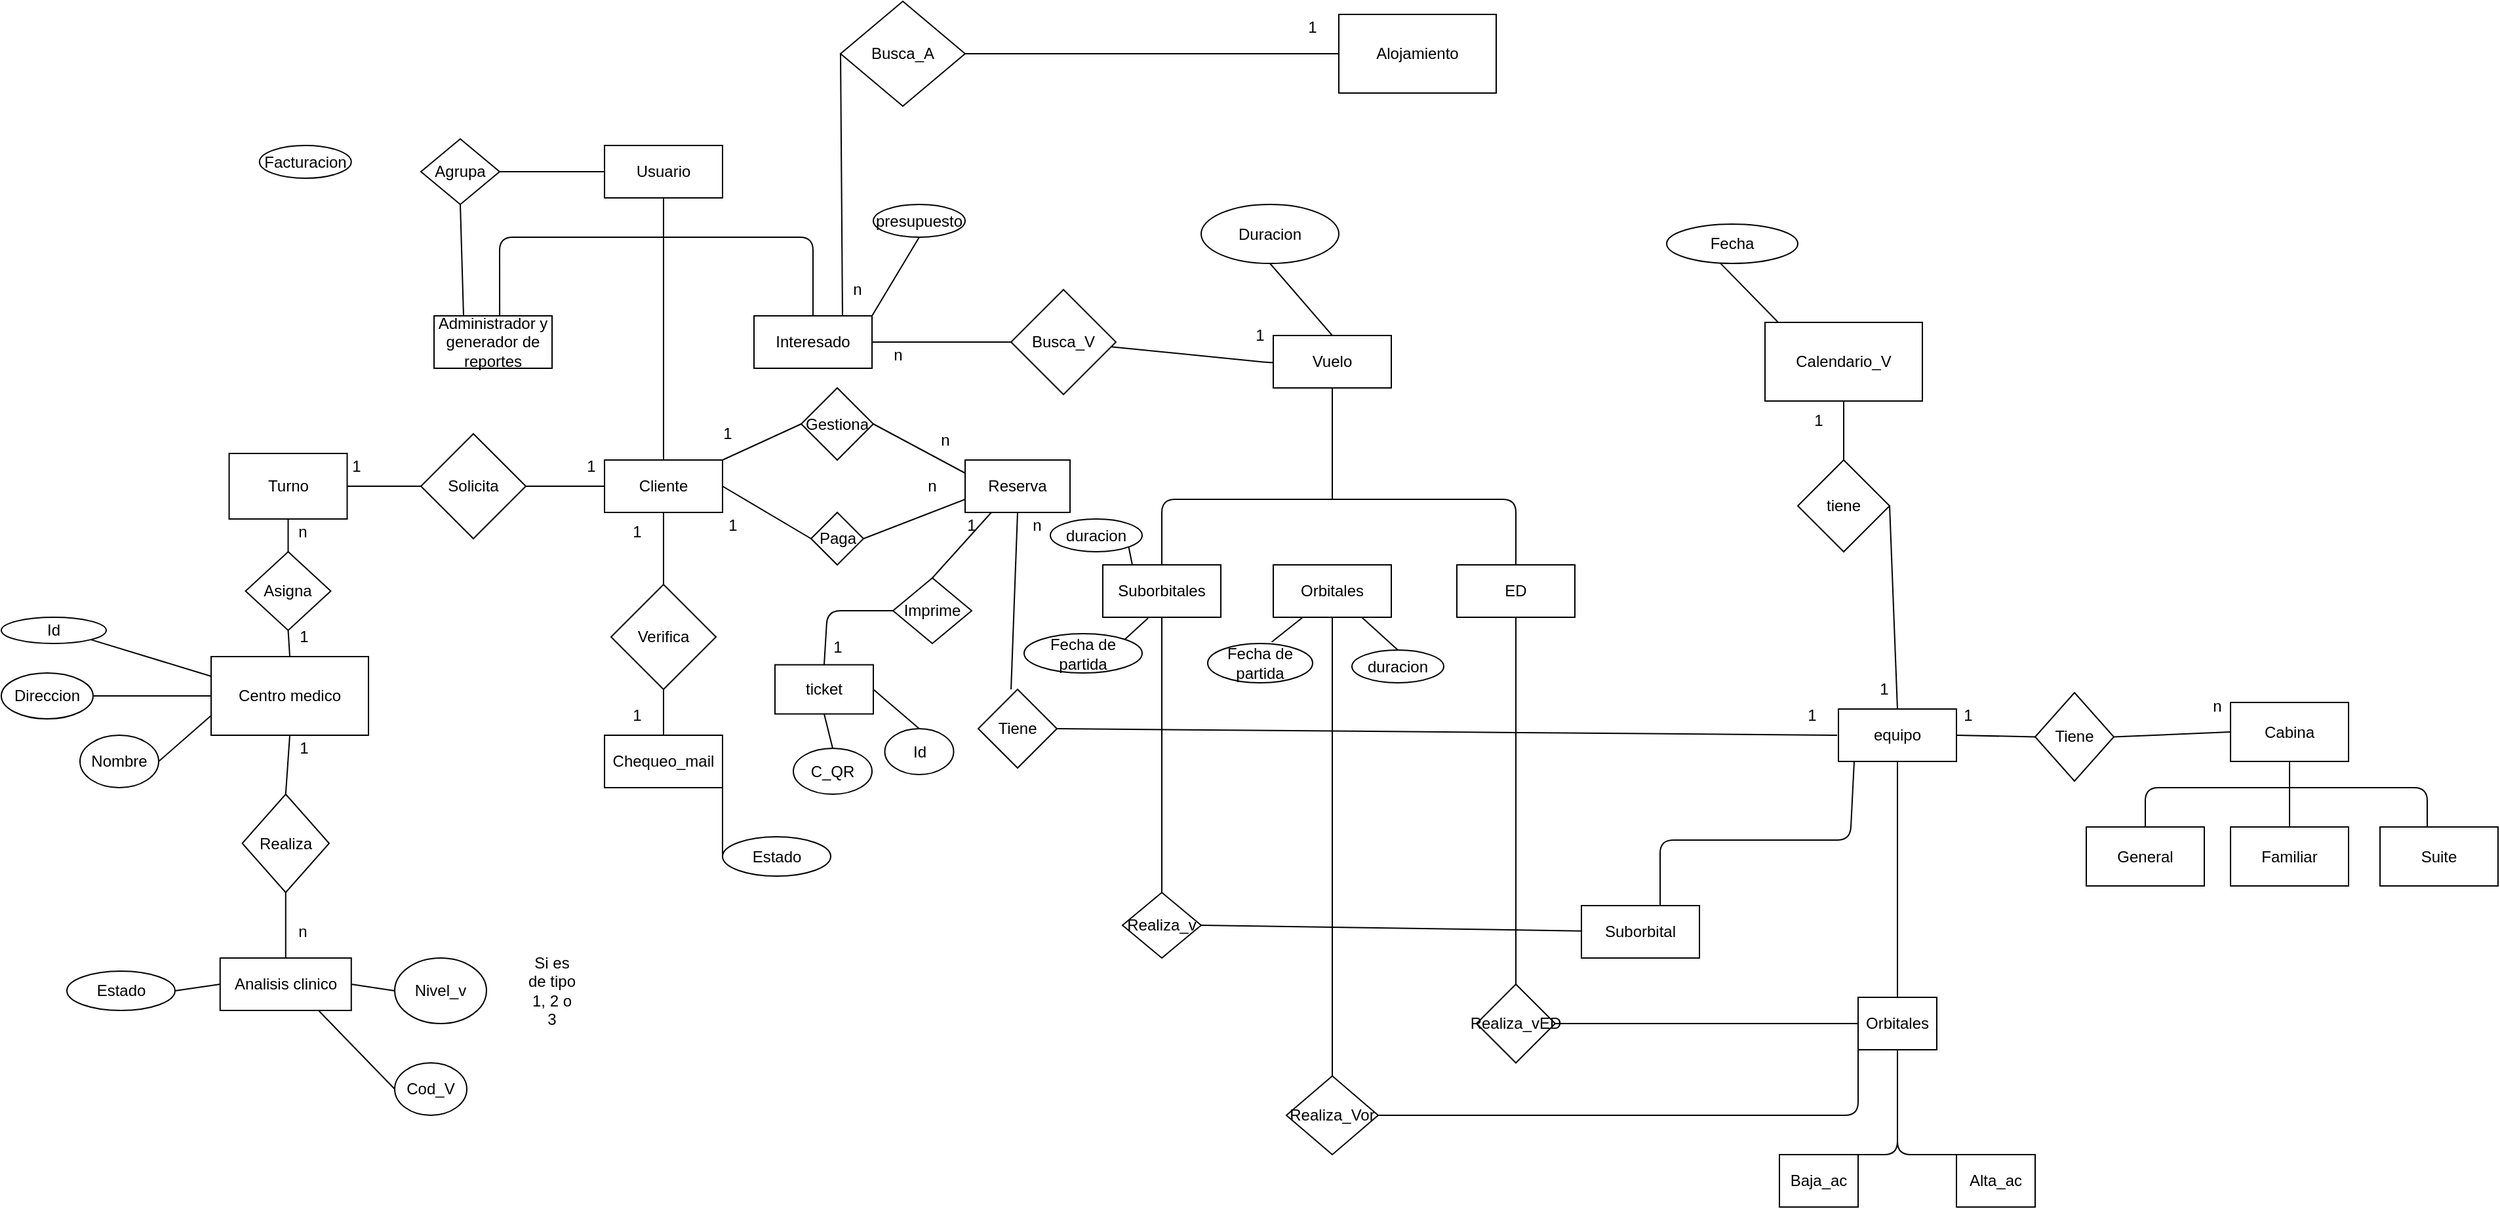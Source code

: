 <mxfile version="15.1.4" type="device"><diagram id="NQSgq0JLt7xChscaRnyE" name="Page-1"><mxGraphModel dx="2489" dy="794" grid="1" gridSize="10" guides="1" tooltips="1" connect="1" arrows="1" fold="1" page="1" pageScale="1" pageWidth="827" pageHeight="1169" math="0" shadow="0"><root><mxCell id="0"/><mxCell id="1" parent="0"/><mxCell id="n0L_BBQ8xTFsDkg5vyPV-1" value="&lt;font style=&quot;vertical-align: inherit&quot;&gt;&lt;font style=&quot;vertical-align: inherit&quot;&gt;Usuario&lt;/font&gt;&lt;/font&gt;" style="rounded=0;whiteSpace=wrap;html=1;" parent="1" vertex="1"><mxGeometry x="300" y="170" width="90" height="40" as="geometry"/></mxCell><mxCell id="n0L_BBQ8xTFsDkg5vyPV-2" value="&lt;font style=&quot;vertical-align: inherit&quot;&gt;&lt;font style=&quot;vertical-align: inherit&quot;&gt;&lt;font style=&quot;vertical-align: inherit&quot;&gt;&lt;font style=&quot;vertical-align: inherit&quot;&gt;Administrador y generador de reportes&lt;/font&gt;&lt;/font&gt;&lt;/font&gt;&lt;/font&gt;" style="rounded=0;whiteSpace=wrap;html=1;" parent="1" vertex="1"><mxGeometry x="170" y="300" width="90" height="40" as="geometry"/></mxCell><mxCell id="n0L_BBQ8xTFsDkg5vyPV-3" value="&lt;font style=&quot;vertical-align: inherit&quot;&gt;&lt;font style=&quot;vertical-align: inherit&quot;&gt;&lt;font style=&quot;vertical-align: inherit&quot;&gt;&lt;font style=&quot;vertical-align: inherit&quot;&gt;Cliente&lt;/font&gt;&lt;/font&gt;&lt;/font&gt;&lt;/font&gt;" style="rounded=0;whiteSpace=wrap;html=1;" parent="1" vertex="1"><mxGeometry x="300" y="410" width="90" height="40" as="geometry"/></mxCell><mxCell id="n0L_BBQ8xTFsDkg5vyPV-4" value="&lt;font style=&quot;vertical-align: inherit&quot;&gt;&lt;font style=&quot;vertical-align: inherit&quot;&gt;&lt;font style=&quot;vertical-align: inherit&quot;&gt;&lt;font style=&quot;vertical-align: inherit&quot;&gt;Interesado&lt;/font&gt;&lt;/font&gt;&lt;/font&gt;&lt;/font&gt;" style="rounded=0;whiteSpace=wrap;html=1;" parent="1" vertex="1"><mxGeometry x="414" y="300" width="90" height="40" as="geometry"/></mxCell><mxCell id="n0L_BBQ8xTFsDkg5vyPV-6" value="&lt;font style=&quot;vertical-align: inherit&quot;&gt;&lt;font style=&quot;vertical-align: inherit&quot;&gt;&lt;font style=&quot;vertical-align: inherit&quot;&gt;&lt;font style=&quot;vertical-align: inherit&quot;&gt;Vuelo&lt;/font&gt;&lt;/font&gt;&lt;/font&gt;&lt;/font&gt;" style="rounded=0;whiteSpace=wrap;html=1;" parent="1" vertex="1"><mxGeometry x="810" y="315" width="90" height="40" as="geometry"/></mxCell><mxCell id="n0L_BBQ8xTFsDkg5vyPV-7" value="&lt;font style=&quot;vertical-align: inherit&quot;&gt;&lt;font style=&quot;vertical-align: inherit&quot;&gt;&lt;font style=&quot;vertical-align: inherit&quot;&gt;&lt;font style=&quot;vertical-align: inherit&quot;&gt;&lt;font style=&quot;vertical-align: inherit&quot;&gt;&lt;font style=&quot;vertical-align: inherit&quot;&gt;Suborbitales&lt;/font&gt;&lt;/font&gt;&lt;/font&gt;&lt;/font&gt;&lt;/font&gt;&lt;/font&gt;" style="rounded=0;whiteSpace=wrap;html=1;" parent="1" vertex="1"><mxGeometry x="680" y="490" width="90" height="40" as="geometry"/></mxCell><mxCell id="n0L_BBQ8xTFsDkg5vyPV-8" value="&lt;font style=&quot;vertical-align: inherit&quot;&gt;&lt;font style=&quot;vertical-align: inherit&quot;&gt;&lt;font style=&quot;vertical-align: inherit&quot;&gt;&lt;font style=&quot;vertical-align: inherit&quot;&gt;&lt;font style=&quot;vertical-align: inherit&quot;&gt;&lt;font style=&quot;vertical-align: inherit&quot;&gt;Orbitales&lt;/font&gt;&lt;/font&gt;&lt;/font&gt;&lt;/font&gt;&lt;/font&gt;&lt;/font&gt;" style="rounded=0;whiteSpace=wrap;html=1;" parent="1" vertex="1"><mxGeometry x="810" y="490" width="90" height="40" as="geometry"/></mxCell><mxCell id="4kELIe0QpXGQI2gL3zud-1" value="&lt;font style=&quot;vertical-align: inherit&quot;&gt;&lt;font style=&quot;vertical-align: inherit&quot;&gt;Verifica&lt;/font&gt;&lt;/font&gt;" style="rhombus;whiteSpace=wrap;html=1;" vertex="1" parent="1"><mxGeometry x="305" y="505" width="80" height="80" as="geometry"/></mxCell><mxCell id="4kELIe0QpXGQI2gL3zud-2" value="&lt;font style=&quot;vertical-align: inherit&quot;&gt;&lt;font style=&quot;vertical-align: inherit&quot;&gt;&lt;font style=&quot;vertical-align: inherit&quot;&gt;&lt;font style=&quot;vertical-align: inherit&quot;&gt;&lt;font style=&quot;vertical-align: inherit&quot;&gt;&lt;font style=&quot;vertical-align: inherit&quot;&gt;Chequeo_mail&lt;/font&gt;&lt;/font&gt;&lt;/font&gt;&lt;/font&gt;&lt;/font&gt;&lt;/font&gt;" style="rounded=0;whiteSpace=wrap;html=1;" vertex="1" parent="1"><mxGeometry x="300" y="620" width="90" height="40" as="geometry"/></mxCell><mxCell id="4kELIe0QpXGQI2gL3zud-3" value="" style="endArrow=none;html=1;entryX=0.5;entryY=1;entryDx=0;entryDy=0;exitX=0.5;exitY=0;exitDx=0;exitDy=0;" edge="1" parent="1" source="4kELIe0QpXGQI2gL3zud-1" target="n0L_BBQ8xTFsDkg5vyPV-3"><mxGeometry width="50" height="50" relative="1" as="geometry"><mxPoint x="800" y="430" as="sourcePoint"/><mxPoint x="850" y="380" as="targetPoint"/></mxGeometry></mxCell><mxCell id="4kELIe0QpXGQI2gL3zud-4" value="" style="endArrow=none;html=1;exitX=0.5;exitY=1;exitDx=0;exitDy=0;" edge="1" parent="1" source="4kELIe0QpXGQI2gL3zud-1" target="4kELIe0QpXGQI2gL3zud-2"><mxGeometry width="50" height="50" relative="1" as="geometry"><mxPoint x="800" y="430" as="sourcePoint"/><mxPoint x="850" y="380" as="targetPoint"/></mxGeometry></mxCell><mxCell id="4kELIe0QpXGQI2gL3zud-5" value="" style="endArrow=none;html=1;entryX=0.5;entryY=1;entryDx=0;entryDy=0;" edge="1" parent="1" target="n0L_BBQ8xTFsDkg5vyPV-1"><mxGeometry width="50" height="50" relative="1" as="geometry"><mxPoint x="345" y="250" as="sourcePoint"/><mxPoint x="320" y="230" as="targetPoint"/></mxGeometry></mxCell><mxCell id="4kELIe0QpXGQI2gL3zud-8" value="" style="endArrow=none;html=1;exitX=0.5;exitY=0;exitDx=0;exitDy=0;" edge="1" parent="1" source="n0L_BBQ8xTFsDkg5vyPV-3"><mxGeometry width="50" height="50" relative="1" as="geometry"><mxPoint x="800" y="430" as="sourcePoint"/><mxPoint x="345" y="250" as="targetPoint"/></mxGeometry></mxCell><mxCell id="4kELIe0QpXGQI2gL3zud-10" value="&lt;font style=&quot;vertical-align: inherit&quot;&gt;&lt;font style=&quot;vertical-align: inherit&quot;&gt;Busca_V&lt;/font&gt;&lt;/font&gt;" style="rhombus;whiteSpace=wrap;html=1;" vertex="1" parent="1"><mxGeometry x="610" y="280" width="80" height="80" as="geometry"/></mxCell><mxCell id="4kELIe0QpXGQI2gL3zud-14" value="" style="endArrow=none;html=1;exitX=0.5;exitY=1;exitDx=0;exitDy=0;" edge="1" parent="1" source="n0L_BBQ8xTFsDkg5vyPV-6"><mxGeometry width="50" height="50" relative="1" as="geometry"><mxPoint x="855" y="380" as="sourcePoint"/><mxPoint x="855" y="440" as="targetPoint"/></mxGeometry></mxCell><mxCell id="4kELIe0QpXGQI2gL3zud-16" value="&lt;font style=&quot;vertical-align: inherit&quot;&gt;&lt;font style=&quot;vertical-align: inherit&quot;&gt;&lt;font style=&quot;vertical-align: inherit&quot;&gt;&lt;font style=&quot;vertical-align: inherit&quot;&gt;&lt;font style=&quot;vertical-align: inherit&quot;&gt;&lt;font style=&quot;vertical-align: inherit&quot;&gt;&lt;font style=&quot;vertical-align: inherit&quot;&gt;&lt;font style=&quot;vertical-align: inherit&quot;&gt;ED&lt;/font&gt;&lt;/font&gt;&lt;/font&gt;&lt;/font&gt;&lt;/font&gt;&lt;/font&gt;&lt;/font&gt;&lt;/font&gt;" style="rounded=0;whiteSpace=wrap;html=1;" vertex="1" parent="1"><mxGeometry x="950" y="490" width="90" height="40" as="geometry"/></mxCell><mxCell id="4kELIe0QpXGQI2gL3zud-18" value="" style="endArrow=none;html=1;exitX=0.5;exitY=0;exitDx=0;exitDy=0;" edge="1" parent="1" source="n0L_BBQ8xTFsDkg5vyPV-7"><mxGeometry width="50" height="50" relative="1" as="geometry"><mxPoint x="730" y="420" as="sourcePoint"/><mxPoint x="860" y="440" as="targetPoint"/><Array as="points"><mxPoint x="725" y="440"/></Array></mxGeometry></mxCell><mxCell id="4kELIe0QpXGQI2gL3zud-19" value="" style="endArrow=none;html=1;entryX=0.5;entryY=0;entryDx=0;entryDy=0;" edge="1" parent="1" target="4kELIe0QpXGQI2gL3zud-16"><mxGeometry width="50" height="50" relative="1" as="geometry"><mxPoint x="860" y="440" as="sourcePoint"/><mxPoint x="780" y="370" as="targetPoint"/><Array as="points"><mxPoint x="995" y="440"/></Array></mxGeometry></mxCell><mxCell id="4kELIe0QpXGQI2gL3zud-20" value="" style="endArrow=none;html=1;exitX=0.556;exitY=0;exitDx=0;exitDy=0;exitPerimeter=0;" edge="1" parent="1" source="n0L_BBQ8xTFsDkg5vyPV-2"><mxGeometry width="50" height="50" relative="1" as="geometry"><mxPoint x="220" y="280" as="sourcePoint"/><mxPoint x="350" y="240" as="targetPoint"/><Array as="points"><mxPoint x="220" y="240"/></Array></mxGeometry></mxCell><mxCell id="4kELIe0QpXGQI2gL3zud-21" value="" style="endArrow=none;html=1;exitX=0.5;exitY=0;exitDx=0;exitDy=0;" edge="1" parent="1" source="n0L_BBQ8xTFsDkg5vyPV-4"><mxGeometry width="50" height="50" relative="1" as="geometry"><mxPoint x="730" y="340" as="sourcePoint"/><mxPoint x="340" y="240" as="targetPoint"/><Array as="points"><mxPoint x="459" y="240"/></Array></mxGeometry></mxCell><mxCell id="4kELIe0QpXGQI2gL3zud-22" value="&lt;font style=&quot;vertical-align: inherit&quot;&gt;&lt;font style=&quot;vertical-align: inherit&quot;&gt;Fecha&lt;/font&gt;&lt;/font&gt;" style="ellipse;whiteSpace=wrap;html=1;" vertex="1" parent="1"><mxGeometry x="1110" y="230" width="100" height="30" as="geometry"/></mxCell><mxCell id="4kELIe0QpXGQI2gL3zud-24" value="equipo" style="rounded=0;whiteSpace=wrap;html=1;" vertex="1" parent="1"><mxGeometry x="1241" y="600" width="90" height="40" as="geometry"/></mxCell><mxCell id="4kELIe0QpXGQI2gL3zud-25" value="tiene" style="rhombus;whiteSpace=wrap;html=1;" vertex="1" parent="1"><mxGeometry x="1210" y="410" width="70" height="70" as="geometry"/></mxCell><mxCell id="4kELIe0QpXGQI2gL3zud-26" value="" style="endArrow=none;html=1;exitX=0.5;exitY=1;exitDx=0;exitDy=0;entryX=0.5;entryY=0;entryDx=0;entryDy=0;" edge="1" parent="1" source="4kELIe0QpXGQI2gL3zud-110" target="4kELIe0QpXGQI2gL3zud-25"><mxGeometry width="50" height="50" relative="1" as="geometry"><mxPoint x="910" y="410" as="sourcePoint"/><mxPoint x="960" y="360" as="targetPoint"/></mxGeometry></mxCell><mxCell id="4kELIe0QpXGQI2gL3zud-27" value="" style="endArrow=none;html=1;entryX=0.5;entryY=0;entryDx=0;entryDy=0;exitX=1;exitY=0.5;exitDx=0;exitDy=0;" edge="1" parent="1" source="4kELIe0QpXGQI2gL3zud-25" target="4kELIe0QpXGQI2gL3zud-24"><mxGeometry width="50" height="50" relative="1" as="geometry"><mxPoint x="910" y="410" as="sourcePoint"/><mxPoint x="960" y="360" as="targetPoint"/></mxGeometry></mxCell><mxCell id="4kELIe0QpXGQI2gL3zud-28" value="Alojamiento" style="rounded=0;whiteSpace=wrap;html=1;" vertex="1" parent="1"><mxGeometry x="860" y="70" width="120" height="60" as="geometry"/></mxCell><mxCell id="4kELIe0QpXGQI2gL3zud-29" value="Busca_A" style="rhombus;whiteSpace=wrap;html=1;" vertex="1" parent="1"><mxGeometry x="480" y="60" width="95" height="80" as="geometry"/></mxCell><mxCell id="4kELIe0QpXGQI2gL3zud-30" value="" style="endArrow=none;html=1;exitX=0.75;exitY=0;exitDx=0;exitDy=0;entryX=0;entryY=0.5;entryDx=0;entryDy=0;" edge="1" parent="1" source="n0L_BBQ8xTFsDkg5vyPV-4" target="4kELIe0QpXGQI2gL3zud-29"><mxGeometry width="50" height="50" relative="1" as="geometry"><mxPoint x="730" y="330" as="sourcePoint"/><mxPoint x="780" y="280" as="targetPoint"/></mxGeometry></mxCell><mxCell id="4kELIe0QpXGQI2gL3zud-31" value="" style="endArrow=none;html=1;exitX=1;exitY=0.5;exitDx=0;exitDy=0;entryX=0;entryY=0.5;entryDx=0;entryDy=0;" edge="1" parent="1" source="n0L_BBQ8xTFsDkg5vyPV-4" target="4kELIe0QpXGQI2gL3zud-10"><mxGeometry width="50" height="50" relative="1" as="geometry"><mxPoint x="730" y="330" as="sourcePoint"/><mxPoint x="780" y="280" as="targetPoint"/></mxGeometry></mxCell><mxCell id="4kELIe0QpXGQI2gL3zud-32" value="" style="endArrow=none;html=1;entryX=0;entryY=0.5;entryDx=0;entryDy=0;" edge="1" parent="1" source="4kELIe0QpXGQI2gL3zud-10" target="n0L_BBQ8xTFsDkg5vyPV-6"><mxGeometry width="50" height="50" relative="1" as="geometry"><mxPoint x="730" y="330" as="sourcePoint"/><mxPoint x="780" y="280" as="targetPoint"/><Array as="points"><mxPoint x="810" y="336"/></Array></mxGeometry></mxCell><mxCell id="4kELIe0QpXGQI2gL3zud-33" value="" style="endArrow=none;html=1;entryX=0;entryY=0.5;entryDx=0;entryDy=0;exitX=1;exitY=0.5;exitDx=0;exitDy=0;" edge="1" parent="1" source="4kELIe0QpXGQI2gL3zud-29" target="4kELIe0QpXGQI2gL3zud-28"><mxGeometry width="50" height="50" relative="1" as="geometry"><mxPoint x="730" y="330" as="sourcePoint"/><mxPoint x="780" y="280" as="targetPoint"/></mxGeometry></mxCell><mxCell id="4kELIe0QpXGQI2gL3zud-34" value="presupuesto" style="ellipse;whiteSpace=wrap;html=1;" vertex="1" parent="1"><mxGeometry x="505" y="215" width="70" height="25" as="geometry"/></mxCell><mxCell id="4kELIe0QpXGQI2gL3zud-36" value="Agrupa" style="rhombus;whiteSpace=wrap;html=1;" vertex="1" parent="1"><mxGeometry x="160" y="165" width="60" height="50" as="geometry"/></mxCell><mxCell id="4kELIe0QpXGQI2gL3zud-37" value="Facturacion" style="ellipse;whiteSpace=wrap;html=1;" vertex="1" parent="1"><mxGeometry x="36.88" y="170" width="70" height="25" as="geometry"/></mxCell><mxCell id="4kELIe0QpXGQI2gL3zud-38" value="" style="endArrow=none;html=1;exitX=1;exitY=0.5;exitDx=0;exitDy=0;entryX=0;entryY=0.5;entryDx=0;entryDy=0;" edge="1" parent="1" source="4kELIe0QpXGQI2gL3zud-36" target="n0L_BBQ8xTFsDkg5vyPV-1"><mxGeometry width="50" height="50" relative="1" as="geometry"><mxPoint x="730" y="330" as="sourcePoint"/><mxPoint x="780" y="280" as="targetPoint"/></mxGeometry></mxCell><mxCell id="4kELIe0QpXGQI2gL3zud-39" value="" style="endArrow=none;html=1;exitX=0.25;exitY=0;exitDx=0;exitDy=0;entryX=0.5;entryY=1;entryDx=0;entryDy=0;" edge="1" parent="1" source="n0L_BBQ8xTFsDkg5vyPV-2" target="4kELIe0QpXGQI2gL3zud-36"><mxGeometry width="50" height="50" relative="1" as="geometry"><mxPoint x="730" y="330" as="sourcePoint"/><mxPoint x="780" y="280" as="targetPoint"/></mxGeometry></mxCell><mxCell id="4kELIe0QpXGQI2gL3zud-40" value="" style="endArrow=none;html=1;exitX=1;exitY=0;exitDx=0;exitDy=0;entryX=0.5;entryY=1;entryDx=0;entryDy=0;" edge="1" parent="1" source="n0L_BBQ8xTFsDkg5vyPV-4" target="4kELIe0QpXGQI2gL3zud-34"><mxGeometry width="50" height="50" relative="1" as="geometry"><mxPoint x="730" y="330" as="sourcePoint"/><mxPoint x="780" y="280" as="targetPoint"/></mxGeometry></mxCell><mxCell id="4kELIe0QpXGQI2gL3zud-41" value="Reserva" style="rounded=0;whiteSpace=wrap;html=1;" vertex="1" parent="1"><mxGeometry x="575" y="410" width="80" height="40" as="geometry"/></mxCell><mxCell id="4kELIe0QpXGQI2gL3zud-42" value="Gestiona" style="rhombus;whiteSpace=wrap;html=1;" vertex="1" parent="1"><mxGeometry x="450" y="355" width="55" height="55" as="geometry"/></mxCell><mxCell id="4kELIe0QpXGQI2gL3zud-43" value="Paga" style="rhombus;whiteSpace=wrap;html=1;" vertex="1" parent="1"><mxGeometry x="457.5" y="450" width="40" height="40" as="geometry"/></mxCell><mxCell id="4kELIe0QpXGQI2gL3zud-44" value="" style="endArrow=none;html=1;exitX=1;exitY=0.5;exitDx=0;exitDy=0;entryX=0;entryY=0.5;entryDx=0;entryDy=0;" edge="1" parent="1" source="n0L_BBQ8xTFsDkg5vyPV-3" target="4kELIe0QpXGQI2gL3zud-43"><mxGeometry width="50" height="50" relative="1" as="geometry"><mxPoint x="730" y="580" as="sourcePoint"/><mxPoint x="780" y="530" as="targetPoint"/></mxGeometry></mxCell><mxCell id="4kELIe0QpXGQI2gL3zud-45" value="" style="endArrow=none;html=1;exitX=1;exitY=0.5;exitDx=0;exitDy=0;entryX=0;entryY=0.75;entryDx=0;entryDy=0;" edge="1" parent="1" source="4kELIe0QpXGQI2gL3zud-43" target="4kELIe0QpXGQI2gL3zud-41"><mxGeometry width="50" height="50" relative="1" as="geometry"><mxPoint x="730" y="580" as="sourcePoint"/><mxPoint x="780" y="530" as="targetPoint"/></mxGeometry></mxCell><mxCell id="4kELIe0QpXGQI2gL3zud-46" value="" style="endArrow=none;html=1;exitX=0;exitY=0.5;exitDx=0;exitDy=0;entryX=1;entryY=0;entryDx=0;entryDy=0;" edge="1" parent="1" source="4kELIe0QpXGQI2gL3zud-42" target="n0L_BBQ8xTFsDkg5vyPV-3"><mxGeometry width="50" height="50" relative="1" as="geometry"><mxPoint x="730" y="580" as="sourcePoint"/><mxPoint x="780" y="530" as="targetPoint"/></mxGeometry></mxCell><mxCell id="4kELIe0QpXGQI2gL3zud-47" value="" style="endArrow=none;html=1;exitX=1;exitY=0.5;exitDx=0;exitDy=0;entryX=0;entryY=0.25;entryDx=0;entryDy=0;" edge="1" parent="1" source="4kELIe0QpXGQI2gL3zud-42" target="4kELIe0QpXGQI2gL3zud-41"><mxGeometry width="50" height="50" relative="1" as="geometry"><mxPoint x="730" y="580" as="sourcePoint"/><mxPoint x="780" y="530" as="targetPoint"/></mxGeometry></mxCell><mxCell id="4kELIe0QpXGQI2gL3zud-48" value="" style="endArrow=none;html=1;entryX=0.408;entryY=0.989;entryDx=0;entryDy=0;entryPerimeter=0;" edge="1" parent="1" target="4kELIe0QpXGQI2gL3zud-22"><mxGeometry width="50" height="50" relative="1" as="geometry"><mxPoint x="1200" y="310" as="sourcePoint"/><mxPoint x="780" y="360" as="targetPoint"/></mxGeometry></mxCell><mxCell id="4kELIe0QpXGQI2gL3zud-50" value="" style="endArrow=none;html=1;exitX=1;exitY=0.5;exitDx=0;exitDy=0;entryX=0;entryY=0.5;entryDx=0;entryDy=0;" edge="1" parent="1" source="4kELIe0QpXGQI2gL3zud-61" target="n0L_BBQ8xTFsDkg5vyPV-3"><mxGeometry width="50" height="50" relative="1" as="geometry"><mxPoint x="260" y="430" as="sourcePoint"/><mxPoint x="780" y="360" as="targetPoint"/></mxGeometry></mxCell><mxCell id="4kELIe0QpXGQI2gL3zud-53" value="Estado" style="ellipse;whiteSpace=wrap;html=1;" vertex="1" parent="1"><mxGeometry x="-110" y="800" width="82.5" height="30" as="geometry"/></mxCell><mxCell id="4kELIe0QpXGQI2gL3zud-54" value="Estado" style="ellipse;whiteSpace=wrap;html=1;" vertex="1" parent="1"><mxGeometry x="390" y="697.5" width="82.5" height="30" as="geometry"/></mxCell><mxCell id="4kELIe0QpXGQI2gL3zud-55" value="Direccion" style="ellipse;whiteSpace=wrap;html=1;" vertex="1" parent="1"><mxGeometry x="-160" y="572.5" width="70" height="35" as="geometry"/></mxCell><mxCell id="4kELIe0QpXGQI2gL3zud-56" value="Nombre" style="ellipse;whiteSpace=wrap;html=1;" vertex="1" parent="1"><mxGeometry x="-100" y="620" width="60" height="40" as="geometry"/></mxCell><mxCell id="4kELIe0QpXGQI2gL3zud-57" value="Id" style="ellipse;whiteSpace=wrap;html=1;" vertex="1" parent="1"><mxGeometry x="-160" y="530" width="80" height="20" as="geometry"/></mxCell><mxCell id="4kELIe0QpXGQI2gL3zud-58" value="Nivel_v" style="ellipse;whiteSpace=wrap;html=1;" vertex="1" parent="1"><mxGeometry x="140" y="790" width="70" height="50" as="geometry"/></mxCell><mxCell id="4kELIe0QpXGQI2gL3zud-59" value="Centro medico" style="rounded=0;whiteSpace=wrap;html=1;" vertex="1" parent="1"><mxGeometry y="560" width="120" height="60" as="geometry"/></mxCell><mxCell id="4kELIe0QpXGQI2gL3zud-60" value="Turno" style="rounded=0;whiteSpace=wrap;html=1;" vertex="1" parent="1"><mxGeometry x="13.75" y="405" width="90" height="50" as="geometry"/></mxCell><mxCell id="4kELIe0QpXGQI2gL3zud-61" value="Solicita" style="rhombus;whiteSpace=wrap;html=1;" vertex="1" parent="1"><mxGeometry x="160" y="390" width="80" height="80" as="geometry"/></mxCell><mxCell id="4kELIe0QpXGQI2gL3zud-62" value="Asigna" style="rhombus;whiteSpace=wrap;html=1;" vertex="1" parent="1"><mxGeometry x="26.25" y="480" width="65" height="60" as="geometry"/></mxCell><mxCell id="4kELIe0QpXGQI2gL3zud-63" value="Cod_V" style="ellipse;whiteSpace=wrap;html=1;" vertex="1" parent="1"><mxGeometry x="140" y="870" width="55" height="40" as="geometry"/></mxCell><mxCell id="4kELIe0QpXGQI2gL3zud-65" value="" style="endArrow=none;html=1;entryX=0;entryY=0.5;entryDx=0;entryDy=0;exitX=1;exitY=0.5;exitDx=0;exitDy=0;" edge="1" parent="1" source="4kELIe0QpXGQI2gL3zud-60" target="4kELIe0QpXGQI2gL3zud-61"><mxGeometry width="50" height="50" relative="1" as="geometry"><mxPoint x="200" y="580" as="sourcePoint"/><mxPoint x="250" y="530" as="targetPoint"/></mxGeometry></mxCell><mxCell id="4kELIe0QpXGQI2gL3zud-66" value="" style="endArrow=none;html=1;entryX=0.5;entryY=1;entryDx=0;entryDy=0;exitX=0.5;exitY=0;exitDx=0;exitDy=0;" edge="1" parent="1" source="4kELIe0QpXGQI2gL3zud-62" target="4kELIe0QpXGQI2gL3zud-60"><mxGeometry width="50" height="50" relative="1" as="geometry"><mxPoint x="200" y="750" as="sourcePoint"/><mxPoint x="250" y="700" as="targetPoint"/></mxGeometry></mxCell><mxCell id="4kELIe0QpXGQI2gL3zud-67" value="" style="endArrow=none;html=1;entryX=0.5;entryY=1;entryDx=0;entryDy=0;exitX=0.5;exitY=0;exitDx=0;exitDy=0;" edge="1" parent="1" source="4kELIe0QpXGQI2gL3zud-59" target="4kELIe0QpXGQI2gL3zud-62"><mxGeometry width="50" height="50" relative="1" as="geometry"><mxPoint x="200" y="750" as="sourcePoint"/><mxPoint x="250" y="700" as="targetPoint"/></mxGeometry></mxCell><mxCell id="4kELIe0QpXGQI2gL3zud-68" value="Realiza" style="rhombus;whiteSpace=wrap;html=1;" vertex="1" parent="1"><mxGeometry x="23.75" y="665" width="66.25" height="75" as="geometry"/></mxCell><mxCell id="4kELIe0QpXGQI2gL3zud-69" value="Analisis clinico" style="rounded=0;whiteSpace=wrap;html=1;" vertex="1" parent="1"><mxGeometry x="6.88" y="790" width="100" height="40" as="geometry"/></mxCell><mxCell id="4kELIe0QpXGQI2gL3zud-70" value="" style="endArrow=none;html=1;exitX=1;exitY=0.5;exitDx=0;exitDy=0;entryX=0;entryY=0.5;entryDx=0;entryDy=0;" edge="1" parent="1" source="4kELIe0QpXGQI2gL3zud-53" target="4kELIe0QpXGQI2gL3zud-69"><mxGeometry width="50" height="50" relative="1" as="geometry"><mxPoint x="190" y="750" as="sourcePoint"/><mxPoint x="240" y="700" as="targetPoint"/></mxGeometry></mxCell><mxCell id="4kELIe0QpXGQI2gL3zud-71" value="" style="endArrow=none;html=1;entryX=0.5;entryY=1;entryDx=0;entryDy=0;exitX=0.5;exitY=0;exitDx=0;exitDy=0;" edge="1" parent="1" source="4kELIe0QpXGQI2gL3zud-68" target="4kELIe0QpXGQI2gL3zud-59"><mxGeometry width="50" height="50" relative="1" as="geometry"><mxPoint x="190" y="750" as="sourcePoint"/><mxPoint x="240" y="700" as="targetPoint"/></mxGeometry></mxCell><mxCell id="4kELIe0QpXGQI2gL3zud-72" value="" style="endArrow=none;html=1;entryX=0.5;entryY=1;entryDx=0;entryDy=0;exitX=0.5;exitY=0;exitDx=0;exitDy=0;" edge="1" parent="1" source="4kELIe0QpXGQI2gL3zud-69" target="4kELIe0QpXGQI2gL3zud-68"><mxGeometry width="50" height="50" relative="1" as="geometry"><mxPoint x="190" y="750" as="sourcePoint"/><mxPoint x="240" y="700" as="targetPoint"/></mxGeometry></mxCell><mxCell id="4kELIe0QpXGQI2gL3zud-73" value="Orbitales" style="rounded=0;whiteSpace=wrap;html=1;" vertex="1" parent="1"><mxGeometry x="1256" y="820" width="60" height="40" as="geometry"/></mxCell><mxCell id="4kELIe0QpXGQI2gL3zud-76" value="Baja_ac" style="rounded=0;whiteSpace=wrap;html=1;" vertex="1" parent="1"><mxGeometry x="1196" y="940" width="60" height="40" as="geometry"/></mxCell><mxCell id="4kELIe0QpXGQI2gL3zud-77" value="Alta_ac" style="rounded=0;whiteSpace=wrap;html=1;" vertex="1" parent="1"><mxGeometry x="1331" y="940" width="60" height="40" as="geometry"/></mxCell><mxCell id="4kELIe0QpXGQI2gL3zud-79" value="Tiene" style="rhombus;whiteSpace=wrap;html=1;" vertex="1" parent="1"><mxGeometry x="585" y="585" width="60" height="60" as="geometry"/></mxCell><mxCell id="4kELIe0QpXGQI2gL3zud-80" value="" style="endArrow=none;html=1;entryX=1;entryY=0.5;entryDx=0;entryDy=0;" edge="1" parent="1" target="4kELIe0QpXGQI2gL3zud-79"><mxGeometry width="50" height="50" relative="1" as="geometry"><mxPoint x="1240" y="620" as="sourcePoint"/><mxPoint x="1150" y="450" as="targetPoint"/></mxGeometry></mxCell><mxCell id="4kELIe0QpXGQI2gL3zud-81" value="" style="endArrow=none;html=1;entryX=0.5;entryY=1;entryDx=0;entryDy=0;exitX=0.417;exitY=0;exitDx=0;exitDy=0;exitPerimeter=0;" edge="1" parent="1" source="4kELIe0QpXGQI2gL3zud-79" target="4kELIe0QpXGQI2gL3zud-41"><mxGeometry width="50" height="50" relative="1" as="geometry"><mxPoint x="630" y="590" as="sourcePoint"/><mxPoint x="1150" y="450" as="targetPoint"/></mxGeometry></mxCell><mxCell id="4kELIe0QpXGQI2gL3zud-82" value="&lt;font style=&quot;vertical-align: inherit&quot;&gt;&lt;font style=&quot;vertical-align: inherit&quot;&gt;&lt;font style=&quot;vertical-align: inherit&quot;&gt;&lt;font style=&quot;vertical-align: inherit&quot;&gt;&lt;font style=&quot;vertical-align: inherit&quot;&gt;&lt;font style=&quot;vertical-align: inherit&quot;&gt;Suborbital&lt;/font&gt;&lt;/font&gt;&lt;/font&gt;&lt;/font&gt;&lt;/font&gt;&lt;/font&gt;" style="rounded=0;whiteSpace=wrap;html=1;" vertex="1" parent="1"><mxGeometry x="1045" y="750" width="90" height="40" as="geometry"/></mxCell><mxCell id="4kELIe0QpXGQI2gL3zud-83" value="Realiza_v" style="rhombus;whiteSpace=wrap;html=1;" vertex="1" parent="1"><mxGeometry x="695" y="740" width="60" height="50" as="geometry"/></mxCell><mxCell id="4kELIe0QpXGQI2gL3zud-84" value="Fecha de partida" style="ellipse;whiteSpace=wrap;html=1;" vertex="1" parent="1"><mxGeometry x="620" y="542.5" width="90" height="30" as="geometry"/></mxCell><mxCell id="4kELIe0QpXGQI2gL3zud-85" value="duracion" style="ellipse;whiteSpace=wrap;html=1;" vertex="1" parent="1"><mxGeometry x="640" y="455" width="70" height="25" as="geometry"/></mxCell><mxCell id="4kELIe0QpXGQI2gL3zud-86" value="" style="endArrow=none;html=1;entryX=0.133;entryY=1.013;entryDx=0;entryDy=0;entryPerimeter=0;" edge="1" parent="1" target="4kELIe0QpXGQI2gL3zud-24"><mxGeometry width="50" height="50" relative="1" as="geometry"><mxPoint x="1130" y="700" as="sourcePoint"/><mxPoint x="1150" y="530" as="targetPoint"/><Array as="points"><mxPoint x="1250" y="700"/></Array></mxGeometry></mxCell><mxCell id="4kELIe0QpXGQI2gL3zud-87" value="" style="endArrow=none;html=1;exitX=0.667;exitY=0;exitDx=0;exitDy=0;exitPerimeter=0;" edge="1" parent="1" source="4kELIe0QpXGQI2gL3zud-82"><mxGeometry width="50" height="50" relative="1" as="geometry"><mxPoint x="1100" y="580" as="sourcePoint"/><mxPoint x="1160" y="700" as="targetPoint"/><Array as="points"><mxPoint x="1105" y="700"/></Array></mxGeometry></mxCell><mxCell id="4kELIe0QpXGQI2gL3zud-89" value="" style="endArrow=none;html=1;exitX=1;exitY=0.5;exitDx=0;exitDy=0;" edge="1" parent="1" source="4kELIe0QpXGQI2gL3zud-83" target="4kELIe0QpXGQI2gL3zud-82"><mxGeometry width="50" height="50" relative="1" as="geometry"><mxPoint x="1100" y="590" as="sourcePoint"/><mxPoint x="1150" y="540" as="targetPoint"/></mxGeometry></mxCell><mxCell id="4kELIe0QpXGQI2gL3zud-90" value="" style="endArrow=none;html=1;entryX=0.5;entryY=1;entryDx=0;entryDy=0;exitX=0.5;exitY=0;exitDx=0;exitDy=0;" edge="1" parent="1" source="4kELIe0QpXGQI2gL3zud-73" target="4kELIe0QpXGQI2gL3zud-24"><mxGeometry width="50" height="50" relative="1" as="geometry"><mxPoint x="1100" y="840" as="sourcePoint"/><mxPoint x="1150" y="790" as="targetPoint"/></mxGeometry></mxCell><mxCell id="4kELIe0QpXGQI2gL3zud-93" value="Realiza_vED" style="rhombus;whiteSpace=wrap;html=1;" vertex="1" parent="1"><mxGeometry x="965" y="810" width="60" height="60" as="geometry"/></mxCell><mxCell id="4kELIe0QpXGQI2gL3zud-94" value="" style="endArrow=none;html=1;exitX=1;exitY=0.5;exitDx=0;exitDy=0;entryX=0;entryY=0.5;entryDx=0;entryDy=0;" edge="1" parent="1" source="4kELIe0QpXGQI2gL3zud-93" target="4kELIe0QpXGQI2gL3zud-73"><mxGeometry width="50" height="50" relative="1" as="geometry"><mxPoint x="1100" y="760" as="sourcePoint"/><mxPoint x="1150" y="710" as="targetPoint"/><Array as="points"><mxPoint x="1140" y="840"/></Array></mxGeometry></mxCell><mxCell id="4kELIe0QpXGQI2gL3zud-95" value="" style="endArrow=none;html=1;entryX=0.5;entryY=1;entryDx=0;entryDy=0;exitX=0.5;exitY=0;exitDx=0;exitDy=0;" edge="1" parent="1" source="4kELIe0QpXGQI2gL3zud-93" target="4kELIe0QpXGQI2gL3zud-16"><mxGeometry width="50" height="50" relative="1" as="geometry"><mxPoint x="1100" y="840" as="sourcePoint"/><mxPoint x="1150" y="790" as="targetPoint"/></mxGeometry></mxCell><mxCell id="4kELIe0QpXGQI2gL3zud-96" value="Realiza_Vor" style="rhombus;whiteSpace=wrap;html=1;" vertex="1" parent="1"><mxGeometry x="820" y="880" width="70" height="60" as="geometry"/></mxCell><mxCell id="4kELIe0QpXGQI2gL3zud-97" value="" style="endArrow=none;html=1;entryX=0;entryY=0.75;entryDx=0;entryDy=0;exitX=1;exitY=0.5;exitDx=0;exitDy=0;" edge="1" parent="1" source="4kELIe0QpXGQI2gL3zud-96" target="4kELIe0QpXGQI2gL3zud-73"><mxGeometry width="50" height="50" relative="1" as="geometry"><mxPoint x="930" y="910" as="sourcePoint"/><mxPoint x="1150" y="790" as="targetPoint"/><Array as="points"><mxPoint x="1256" y="910"/></Array></mxGeometry></mxCell><mxCell id="4kELIe0QpXGQI2gL3zud-98" value="" style="endArrow=none;html=1;entryX=0.5;entryY=1;entryDx=0;entryDy=0;exitX=0.5;exitY=0;exitDx=0;exitDy=0;" edge="1" parent="1" source="4kELIe0QpXGQI2gL3zud-76" target="4kELIe0QpXGQI2gL3zud-73"><mxGeometry width="50" height="50" relative="1" as="geometry"><mxPoint x="1300" y="940" as="sourcePoint"/><mxPoint x="1150" y="790" as="targetPoint"/><Array as="points"><mxPoint x="1286" y="940"/></Array></mxGeometry></mxCell><mxCell id="4kELIe0QpXGQI2gL3zud-99" value="" style="endArrow=none;html=1;entryX=0.5;entryY=0;entryDx=0;entryDy=0;exitX=0.5;exitY=1;exitDx=0;exitDy=0;" edge="1" parent="1" source="4kELIe0QpXGQI2gL3zud-73" target="4kELIe0QpXGQI2gL3zud-77"><mxGeometry width="50" height="50" relative="1" as="geometry"><mxPoint x="1290" y="900" as="sourcePoint"/><mxPoint x="1150" y="790" as="targetPoint"/><Array as="points"><mxPoint x="1286" y="940"/></Array></mxGeometry></mxCell><mxCell id="4kELIe0QpXGQI2gL3zud-100" value="" style="endArrow=none;html=1;exitX=0.5;exitY=0;exitDx=0;exitDy=0;entryX=0.5;entryY=1;entryDx=0;entryDy=0;" edge="1" parent="1" source="4kELIe0QpXGQI2gL3zud-96" target="n0L_BBQ8xTFsDkg5vyPV-8"><mxGeometry width="50" height="50" relative="1" as="geometry"><mxPoint x="1100" y="760" as="sourcePoint"/><mxPoint x="1150" y="710" as="targetPoint"/></mxGeometry></mxCell><mxCell id="4kELIe0QpXGQI2gL3zud-101" value="" style="endArrow=none;html=1;exitX=0.5;exitY=0;exitDx=0;exitDy=0;entryX=0.5;entryY=1;entryDx=0;entryDy=0;" edge="1" parent="1" source="4kELIe0QpXGQI2gL3zud-83" target="n0L_BBQ8xTFsDkg5vyPV-7"><mxGeometry width="50" height="50" relative="1" as="geometry"><mxPoint x="1100" y="760" as="sourcePoint"/><mxPoint x="1150" y="710" as="targetPoint"/></mxGeometry></mxCell><mxCell id="4kELIe0QpXGQI2gL3zud-102" value="duracion" style="ellipse;whiteSpace=wrap;html=1;" vertex="1" parent="1"><mxGeometry x="870" y="555" width="70" height="25" as="geometry"/></mxCell><mxCell id="4kELIe0QpXGQI2gL3zud-103" value="Fecha de partida" style="ellipse;whiteSpace=wrap;html=1;" vertex="1" parent="1"><mxGeometry x="760" y="550" width="80" height="30" as="geometry"/></mxCell><mxCell id="4kELIe0QpXGQI2gL3zud-104" value="" style="endArrow=none;html=1;exitX=1;exitY=0;exitDx=0;exitDy=0;entryX=0.385;entryY=1.013;entryDx=0;entryDy=0;entryPerimeter=0;" edge="1" parent="1" source="4kELIe0QpXGQI2gL3zud-84" target="n0L_BBQ8xTFsDkg5vyPV-7"><mxGeometry width="50" height="50" relative="1" as="geometry"><mxPoint x="1100" y="760" as="sourcePoint"/><mxPoint x="1150" y="710" as="targetPoint"/></mxGeometry></mxCell><mxCell id="4kELIe0QpXGQI2gL3zud-105" value="" style="endArrow=none;html=1;exitX=1;exitY=1;exitDx=0;exitDy=0;entryX=0.25;entryY=0;entryDx=0;entryDy=0;" edge="1" parent="1" source="4kELIe0QpXGQI2gL3zud-85" target="n0L_BBQ8xTFsDkg5vyPV-7"><mxGeometry width="50" height="50" relative="1" as="geometry"><mxPoint x="1100" y="760" as="sourcePoint"/><mxPoint x="1150" y="710" as="targetPoint"/></mxGeometry></mxCell><mxCell id="4kELIe0QpXGQI2gL3zud-106" value="" style="endArrow=none;html=1;exitX=0.61;exitY=-0.039;exitDx=0;exitDy=0;exitPerimeter=0;entryX=0.25;entryY=1;entryDx=0;entryDy=0;" edge="1" parent="1" source="4kELIe0QpXGQI2gL3zud-103" target="n0L_BBQ8xTFsDkg5vyPV-8"><mxGeometry width="50" height="50" relative="1" as="geometry"><mxPoint x="1100" y="760" as="sourcePoint"/><mxPoint x="1150" y="710" as="targetPoint"/></mxGeometry></mxCell><mxCell id="4kELIe0QpXGQI2gL3zud-107" value="" style="endArrow=none;html=1;exitX=0.75;exitY=1;exitDx=0;exitDy=0;entryX=0.5;entryY=0;entryDx=0;entryDy=0;" edge="1" parent="1" source="n0L_BBQ8xTFsDkg5vyPV-8" target="4kELIe0QpXGQI2gL3zud-102"><mxGeometry width="50" height="50" relative="1" as="geometry"><mxPoint x="1100" y="760" as="sourcePoint"/><mxPoint x="1150" y="710" as="targetPoint"/></mxGeometry></mxCell><mxCell id="4kELIe0QpXGQI2gL3zud-110" value="Calendario_V" style="rounded=0;whiteSpace=wrap;html=1;" vertex="1" parent="1"><mxGeometry x="1185" y="305" width="120" height="60" as="geometry"/></mxCell><mxCell id="4kELIe0QpXGQI2gL3zud-112" value="Duracion" style="ellipse;whiteSpace=wrap;html=1;" vertex="1" parent="1"><mxGeometry x="755" y="215" width="105" height="45" as="geometry"/></mxCell><mxCell id="4kELIe0QpXGQI2gL3zud-113" value="Cabina" style="rounded=0;whiteSpace=wrap;html=1;" vertex="1" parent="1"><mxGeometry x="1540" y="595" width="90" height="45" as="geometry"/></mxCell><mxCell id="4kELIe0QpXGQI2gL3zud-114" value="Suite" style="rounded=0;whiteSpace=wrap;html=1;" vertex="1" parent="1"><mxGeometry x="1654" y="690" width="90" height="45" as="geometry"/></mxCell><mxCell id="4kELIe0QpXGQI2gL3zud-115" value="Familiar" style="rounded=0;whiteSpace=wrap;html=1;" vertex="1" parent="1"><mxGeometry x="1540" y="690" width="90" height="45" as="geometry"/></mxCell><mxCell id="4kELIe0QpXGQI2gL3zud-116" value="General" style="rounded=0;whiteSpace=wrap;html=1;" vertex="1" parent="1"><mxGeometry x="1430" y="690" width="90" height="45" as="geometry"/></mxCell><mxCell id="4kELIe0QpXGQI2gL3zud-117" value="Tiene" style="rhombus;whiteSpace=wrap;html=1;" vertex="1" parent="1"><mxGeometry x="1391" y="587.5" width="60" height="67.5" as="geometry"/></mxCell><mxCell id="4kELIe0QpXGQI2gL3zud-118" value="" style="endArrow=none;html=1;exitX=1;exitY=0.5;exitDx=0;exitDy=0;entryX=0;entryY=0.5;entryDx=0;entryDy=0;" edge="1" parent="1" source="4kELIe0QpXGQI2gL3zud-24" target="4kELIe0QpXGQI2gL3zud-117"><mxGeometry width="50" height="50" relative="1" as="geometry"><mxPoint x="1420" y="800" as="sourcePoint"/><mxPoint x="1470" y="750" as="targetPoint"/></mxGeometry></mxCell><mxCell id="4kELIe0QpXGQI2gL3zud-119" value="" style="endArrow=none;html=1;exitX=1;exitY=0.5;exitDx=0;exitDy=0;entryX=0;entryY=0.5;entryDx=0;entryDy=0;" edge="1" parent="1" source="4kELIe0QpXGQI2gL3zud-117" target="4kELIe0QpXGQI2gL3zud-113"><mxGeometry width="50" height="50" relative="1" as="geometry"><mxPoint x="1420" y="800" as="sourcePoint"/><mxPoint x="1470" y="750" as="targetPoint"/></mxGeometry></mxCell><mxCell id="4kELIe0QpXGQI2gL3zud-120" value="" style="endArrow=none;html=1;entryX=0.4;entryY=0;entryDx=0;entryDy=0;entryPerimeter=0;" edge="1" parent="1" target="4kELIe0QpXGQI2gL3zud-114"><mxGeometry width="50" height="50" relative="1" as="geometry"><mxPoint x="1585" y="660" as="sourcePoint"/><mxPoint x="1690" y="660" as="targetPoint"/><Array as="points"><mxPoint x="1690" y="660"/></Array></mxGeometry></mxCell><mxCell id="4kELIe0QpXGQI2gL3zud-121" value="" style="endArrow=none;html=1;exitX=0.5;exitY=0;exitDx=0;exitDy=0;" edge="1" parent="1" source="4kELIe0QpXGQI2gL3zud-116"><mxGeometry width="50" height="50" relative="1" as="geometry"><mxPoint x="1420" y="800" as="sourcePoint"/><mxPoint x="1590" y="660" as="targetPoint"/><Array as="points"><mxPoint x="1475" y="660"/></Array></mxGeometry></mxCell><mxCell id="4kELIe0QpXGQI2gL3zud-122" value="" style="endArrow=none;html=1;entryX=0.5;entryY=1;entryDx=0;entryDy=0;exitX=0.5;exitY=0;exitDx=0;exitDy=0;" edge="1" parent="1" source="4kELIe0QpXGQI2gL3zud-115" target="4kELIe0QpXGQI2gL3zud-113"><mxGeometry width="50" height="50" relative="1" as="geometry"><mxPoint x="1420" y="800" as="sourcePoint"/><mxPoint x="1470" y="750" as="targetPoint"/></mxGeometry></mxCell><mxCell id="4kELIe0QpXGQI2gL3zud-126" value="n" style="text;html=1;strokeColor=none;fillColor=none;align=center;verticalAlign=middle;whiteSpace=wrap;rounded=0;" vertex="1" parent="1"><mxGeometry x="540" y="385" width="40" height="20" as="geometry"/></mxCell><mxCell id="4kELIe0QpXGQI2gL3zud-127" value="n" style="text;html=1;strokeColor=none;fillColor=none;align=center;verticalAlign=middle;whiteSpace=wrap;rounded=0;" vertex="1" parent="1"><mxGeometry x="530" y="420" width="40" height="20" as="geometry"/></mxCell><mxCell id="4kELIe0QpXGQI2gL3zud-128" value="1" style="text;html=1;strokeColor=none;fillColor=none;align=center;verticalAlign=middle;whiteSpace=wrap;rounded=0;" vertex="1" parent="1"><mxGeometry x="374" y="380" width="40" height="20" as="geometry"/></mxCell><mxCell id="4kELIe0QpXGQI2gL3zud-129" value="1" style="text;html=1;strokeColor=none;fillColor=none;align=center;verticalAlign=middle;whiteSpace=wrap;rounded=0;" vertex="1" parent="1"><mxGeometry x="377.75" y="450" width="40" height="20" as="geometry"/></mxCell><mxCell id="4kELIe0QpXGQI2gL3zud-130" value="" style="endArrow=none;html=1;exitX=1;exitY=0.5;exitDx=0;exitDy=0;entryX=0;entryY=0.5;entryDx=0;entryDy=0;" edge="1" parent="1" source="4kELIe0QpXGQI2gL3zud-2" target="4kELIe0QpXGQI2gL3zud-54"><mxGeometry width="50" height="50" relative="1" as="geometry"><mxPoint x="930" y="650" as="sourcePoint"/><mxPoint x="980" y="600" as="targetPoint"/></mxGeometry></mxCell><mxCell id="4kELIe0QpXGQI2gL3zud-131" value="1" style="text;html=1;strokeColor=none;fillColor=none;align=center;verticalAlign=middle;whiteSpace=wrap;rounded=0;" vertex="1" parent="1"><mxGeometry x="305" y="455" width="40" height="20" as="geometry"/></mxCell><mxCell id="4kELIe0QpXGQI2gL3zud-132" value="1" style="text;html=1;strokeColor=none;fillColor=none;align=center;verticalAlign=middle;whiteSpace=wrap;rounded=0;" vertex="1" parent="1"><mxGeometry x="305" y="595" width="40" height="20" as="geometry"/></mxCell><mxCell id="4kELIe0QpXGQI2gL3zud-133" value="1" style="text;html=1;strokeColor=none;fillColor=none;align=center;verticalAlign=middle;whiteSpace=wrap;rounded=0;" vertex="1" parent="1"><mxGeometry x="270" y="405" width="40" height="20" as="geometry"/></mxCell><mxCell id="4kELIe0QpXGQI2gL3zud-134" value="1" style="text;html=1;strokeColor=none;fillColor=none;align=center;verticalAlign=middle;whiteSpace=wrap;rounded=0;" vertex="1" parent="1"><mxGeometry x="91.25" y="405" width="40" height="20" as="geometry"/></mxCell><mxCell id="4kELIe0QpXGQI2gL3zud-135" value="n" style="text;html=1;strokeColor=none;fillColor=none;align=center;verticalAlign=middle;whiteSpace=wrap;rounded=0;" vertex="1" parent="1"><mxGeometry x="50" y="455" width="40" height="20" as="geometry"/></mxCell><mxCell id="4kELIe0QpXGQI2gL3zud-136" value="1" style="text;html=1;strokeColor=none;fillColor=none;align=center;verticalAlign=middle;whiteSpace=wrap;rounded=0;" vertex="1" parent="1"><mxGeometry x="51.25" y="535" width="40" height="20" as="geometry"/></mxCell><mxCell id="4kELIe0QpXGQI2gL3zud-137" value="n" style="text;html=1;strokeColor=none;fillColor=none;align=center;verticalAlign=middle;whiteSpace=wrap;rounded=0;" vertex="1" parent="1"><mxGeometry x="50" y="760" width="40" height="20" as="geometry"/></mxCell><mxCell id="4kELIe0QpXGQI2gL3zud-138" value="1" style="text;html=1;strokeColor=none;fillColor=none;align=center;verticalAlign=middle;whiteSpace=wrap;rounded=0;" vertex="1" parent="1"><mxGeometry x="51.25" y="620" width="40" height="20" as="geometry"/></mxCell><mxCell id="4kELIe0QpXGQI2gL3zud-139" value="1" style="text;html=1;strokeColor=none;fillColor=none;align=center;verticalAlign=middle;whiteSpace=wrap;rounded=0;" vertex="1" parent="1"><mxGeometry x="780" y="305" width="40" height="20" as="geometry"/></mxCell><mxCell id="4kELIe0QpXGQI2gL3zud-140" value="n" style="text;html=1;strokeColor=none;fillColor=none;align=center;verticalAlign=middle;whiteSpace=wrap;rounded=0;" vertex="1" parent="1"><mxGeometry x="504" y="320" width="40" height="20" as="geometry"/></mxCell><mxCell id="4kELIe0QpXGQI2gL3zud-141" value="1" style="text;html=1;strokeColor=none;fillColor=none;align=center;verticalAlign=middle;whiteSpace=wrap;rounded=0;" vertex="1" parent="1"><mxGeometry x="820" y="70" width="40" height="20" as="geometry"/></mxCell><mxCell id="4kELIe0QpXGQI2gL3zud-142" value="n" style="text;html=1;strokeColor=none;fillColor=none;align=center;verticalAlign=middle;whiteSpace=wrap;rounded=0;" vertex="1" parent="1"><mxGeometry x="472.5" y="270" width="40" height="20" as="geometry"/></mxCell><mxCell id="4kELIe0QpXGQI2gL3zud-143" value="n" style="text;html=1;strokeColor=none;fillColor=none;align=center;verticalAlign=middle;whiteSpace=wrap;rounded=0;" vertex="1" parent="1"><mxGeometry x="610" y="450" width="40" height="20" as="geometry"/></mxCell><mxCell id="4kELIe0QpXGQI2gL3zud-144" value="1" style="text;html=1;strokeColor=none;fillColor=none;align=center;verticalAlign=middle;whiteSpace=wrap;rounded=0;" vertex="1" parent="1"><mxGeometry x="1201" y="595" width="40" height="20" as="geometry"/></mxCell><mxCell id="4kELIe0QpXGQI2gL3zud-145" value="n" style="text;html=1;strokeColor=none;fillColor=none;align=center;verticalAlign=middle;whiteSpace=wrap;rounded=0;" vertex="1" parent="1"><mxGeometry x="1510" y="587.5" width="40" height="20" as="geometry"/></mxCell><mxCell id="4kELIe0QpXGQI2gL3zud-146" value="1" style="text;html=1;strokeColor=none;fillColor=none;align=center;verticalAlign=middle;whiteSpace=wrap;rounded=0;" vertex="1" parent="1"><mxGeometry x="1320" y="595" width="40" height="20" as="geometry"/></mxCell><mxCell id="4kELIe0QpXGQI2gL3zud-147" value="1" style="text;html=1;strokeColor=none;fillColor=none;align=center;verticalAlign=middle;whiteSpace=wrap;rounded=0;" vertex="1" parent="1"><mxGeometry x="1206" y="370" width="40" height="20" as="geometry"/></mxCell><mxCell id="4kELIe0QpXGQI2gL3zud-148" value="1" style="text;html=1;strokeColor=none;fillColor=none;align=center;verticalAlign=middle;whiteSpace=wrap;rounded=0;" vertex="1" parent="1"><mxGeometry x="1256" y="575" width="40" height="20" as="geometry"/></mxCell><mxCell id="4kELIe0QpXGQI2gL3zud-149" value="ticket" style="rounded=0;whiteSpace=wrap;html=1;" vertex="1" parent="1"><mxGeometry x="430" y="566.25" width="75" height="37.5" as="geometry"/></mxCell><mxCell id="4kELIe0QpXGQI2gL3zud-150" value="Imprime" style="rhombus;whiteSpace=wrap;html=1;" vertex="1" parent="1"><mxGeometry x="520" y="500" width="60" height="50" as="geometry"/></mxCell><mxCell id="4kELIe0QpXGQI2gL3zud-151" value="" style="endArrow=none;html=1;exitX=0.5;exitY=0;exitDx=0;exitDy=0;entryX=0.25;entryY=1;entryDx=0;entryDy=0;" edge="1" parent="1" source="4kELIe0QpXGQI2gL3zud-150" target="4kELIe0QpXGQI2gL3zud-41"><mxGeometry width="50" height="50" relative="1" as="geometry"><mxPoint x="180" y="550" as="sourcePoint"/><mxPoint x="230" y="500" as="targetPoint"/></mxGeometry></mxCell><mxCell id="4kELIe0QpXGQI2gL3zud-152" value="" style="endArrow=none;html=1;exitX=0.5;exitY=0;exitDx=0;exitDy=0;entryX=0;entryY=0.5;entryDx=0;entryDy=0;" edge="1" parent="1" source="4kELIe0QpXGQI2gL3zud-149" target="4kELIe0QpXGQI2gL3zud-150"><mxGeometry width="50" height="50" relative="1" as="geometry"><mxPoint x="180" y="550" as="sourcePoint"/><mxPoint x="230" y="500" as="targetPoint"/><Array as="points"><mxPoint x="470" y="525"/></Array></mxGeometry></mxCell><mxCell id="4kELIe0QpXGQI2gL3zud-153" value="C_QR" style="ellipse;whiteSpace=wrap;html=1;" vertex="1" parent="1"><mxGeometry x="444" y="630" width="60" height="35" as="geometry"/></mxCell><mxCell id="4kELIe0QpXGQI2gL3zud-154" value="Id" style="ellipse;whiteSpace=wrap;html=1;" vertex="1" parent="1"><mxGeometry x="513.75" y="615" width="52.5" height="35" as="geometry"/></mxCell><mxCell id="4kELIe0QpXGQI2gL3zud-155" value="" style="endArrow=none;html=1;exitX=0.5;exitY=0;exitDx=0;exitDy=0;entryX=1;entryY=0.5;entryDx=0;entryDy=0;" edge="1" parent="1" source="4kELIe0QpXGQI2gL3zud-154" target="4kELIe0QpXGQI2gL3zud-149"><mxGeometry width="50" height="50" relative="1" as="geometry"><mxPoint x="670" y="670" as="sourcePoint"/><mxPoint x="510" y="580" as="targetPoint"/></mxGeometry></mxCell><mxCell id="4kELIe0QpXGQI2gL3zud-156" value="" style="endArrow=none;html=1;exitX=0.5;exitY=0;exitDx=0;exitDy=0;entryX=0.5;entryY=1;entryDx=0;entryDy=0;" edge="1" parent="1" source="4kELIe0QpXGQI2gL3zud-153" target="4kELIe0QpXGQI2gL3zud-149"><mxGeometry width="50" height="50" relative="1" as="geometry"><mxPoint x="670" y="670" as="sourcePoint"/><mxPoint x="720" y="620" as="targetPoint"/></mxGeometry></mxCell><mxCell id="4kELIe0QpXGQI2gL3zud-158" value="1" style="text;html=1;strokeColor=none;fillColor=none;align=center;verticalAlign=middle;whiteSpace=wrap;rounded=0;" vertex="1" parent="1"><mxGeometry x="560" y="450" width="40" height="20" as="geometry"/></mxCell><mxCell id="4kELIe0QpXGQI2gL3zud-160" value="1" style="text;html=1;strokeColor=none;fillColor=none;align=center;verticalAlign=middle;whiteSpace=wrap;rounded=0;" vertex="1" parent="1"><mxGeometry x="457.5" y="542.5" width="40" height="20" as="geometry"/></mxCell><mxCell id="4kELIe0QpXGQI2gL3zud-161" value="" style="endArrow=none;html=1;entryX=0.5;entryY=1;entryDx=0;entryDy=0;exitX=0.5;exitY=0;exitDx=0;exitDy=0;" edge="1" parent="1" source="n0L_BBQ8xTFsDkg5vyPV-6" target="4kELIe0QpXGQI2gL3zud-112"><mxGeometry width="50" height="50" relative="1" as="geometry"><mxPoint x="790" y="500" as="sourcePoint"/><mxPoint x="840" y="450" as="targetPoint"/></mxGeometry></mxCell><mxCell id="4kELIe0QpXGQI2gL3zud-162" value="" style="endArrow=none;html=1;exitX=1;exitY=0.5;exitDx=0;exitDy=0;entryX=0;entryY=0.5;entryDx=0;entryDy=0;" edge="1" parent="1" source="4kELIe0QpXGQI2gL3zud-69" target="4kELIe0QpXGQI2gL3zud-58"><mxGeometry width="50" height="50" relative="1" as="geometry"><mxPoint x="320" y="860" as="sourcePoint"/><mxPoint x="370" y="810" as="targetPoint"/></mxGeometry></mxCell><mxCell id="4kELIe0QpXGQI2gL3zud-163" value="" style="endArrow=none;html=1;exitX=0.75;exitY=1;exitDx=0;exitDy=0;entryX=0;entryY=0.5;entryDx=0;entryDy=0;" edge="1" parent="1" source="4kELIe0QpXGQI2gL3zud-69" target="4kELIe0QpXGQI2gL3zud-63"><mxGeometry width="50" height="50" relative="1" as="geometry"><mxPoint x="320" y="860" as="sourcePoint"/><mxPoint x="370" y="810" as="targetPoint"/></mxGeometry></mxCell><mxCell id="4kELIe0QpXGQI2gL3zud-164" value="Si es de tipo 1, 2 o 3" style="text;html=1;strokeColor=none;fillColor=none;align=center;verticalAlign=middle;whiteSpace=wrap;rounded=0;" vertex="1" parent="1"><mxGeometry x="240" y="805" width="40" height="20" as="geometry"/></mxCell><mxCell id="4kELIe0QpXGQI2gL3zud-166" value="" style="endArrow=none;html=1;exitX=1;exitY=0.5;exitDx=0;exitDy=0;entryX=0;entryY=0.75;entryDx=0;entryDy=0;" edge="1" parent="1" source="4kELIe0QpXGQI2gL3zud-56" target="4kELIe0QpXGQI2gL3zud-59"><mxGeometry width="50" height="50" relative="1" as="geometry"><mxPoint x="150" y="760" as="sourcePoint"/><mxPoint x="200" y="710" as="targetPoint"/></mxGeometry></mxCell><mxCell id="4kELIe0QpXGQI2gL3zud-167" value="" style="endArrow=none;html=1;exitX=1;exitY=0.5;exitDx=0;exitDy=0;entryX=0;entryY=0.5;entryDx=0;entryDy=0;" edge="1" parent="1" source="4kELIe0QpXGQI2gL3zud-55" target="4kELIe0QpXGQI2gL3zud-59"><mxGeometry width="50" height="50" relative="1" as="geometry"><mxPoint x="150" y="760" as="sourcePoint"/><mxPoint x="200" y="710" as="targetPoint"/></mxGeometry></mxCell><mxCell id="4kELIe0QpXGQI2gL3zud-168" value="" style="endArrow=none;html=1;exitX=1;exitY=1;exitDx=0;exitDy=0;entryX=0;entryY=0.25;entryDx=0;entryDy=0;" edge="1" parent="1" source="4kELIe0QpXGQI2gL3zud-57" target="4kELIe0QpXGQI2gL3zud-59"><mxGeometry width="50" height="50" relative="1" as="geometry"><mxPoint x="150" y="760" as="sourcePoint"/><mxPoint x="200" y="710" as="targetPoint"/></mxGeometry></mxCell></root></mxGraphModel></diagram></mxfile>